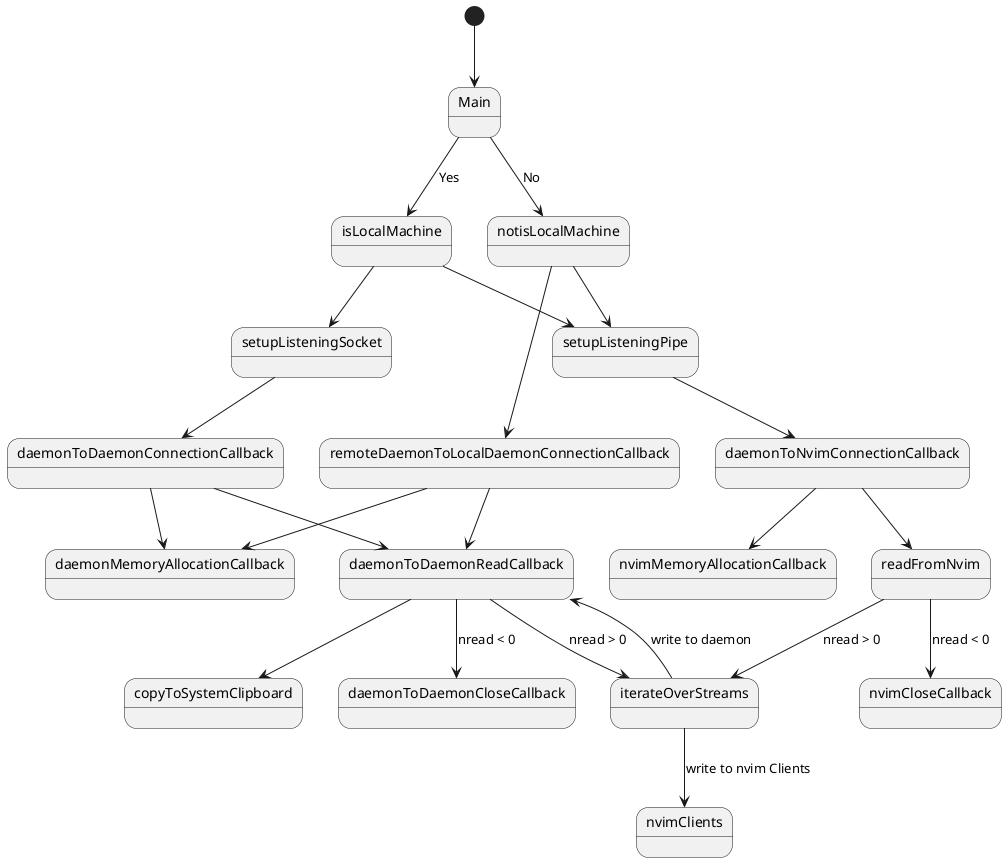@startuml
[*] --> Main
Main --> isLocalMachine : Yes
Main --> notisLocalMachine : No

' localMachine'
isLocalMachine --> setupListeningSocket 
isLocalMachine --> setupListeningPipe
'tcp'
setupListeningSocket --> daemonToDaemonConnectionCallback
daemonToDaemonConnectionCallback --> daemonMemoryAllocationCallback
daemonToDaemonConnectionCallback --> daemonToDaemonReadCallback
daemonToDaemonReadCallback --> daemonToDaemonCloseCallback : nread < 0
daemonToDaemonReadCallback --> iterateOverStreams : nread > 0
daemonToDaemonReadCallback --> copyToSystemClipboard
'pipe'
setupListeningPipe --> daemonToNvimConnectionCallback
daemonToNvimConnectionCallback --> nvimMemoryAllocationCallback
daemonToNvimConnectionCallback --> readFromNvim
readFromNvim --> nvimCloseCallback : nread < 0
readFromNvim --> iterateOverStreams : nread > 0

'remote machine'
'pipe'
notisLocalMachine --> setupListeningPipe
'tcp'
notisLocalMachine --> remoteDaemonToLocalDaemonConnectionCallback
remoteDaemonToLocalDaemonConnectionCallback --> daemonMemoryAllocationCallback
remoteDaemonToLocalDaemonConnectionCallback --> daemonToDaemonReadCallback

iterateOverStreams --> daemonToDaemonReadCallback : write to daemon
iterateOverStreams --> nvimClients : write to nvim Clients


@enduml

